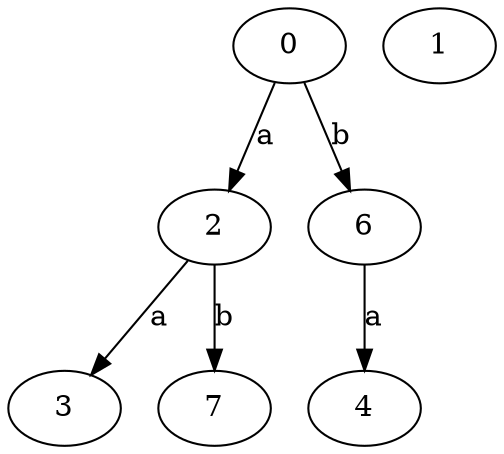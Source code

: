 strict digraph  {
2;
3;
0;
4;
6;
1;
7;
2 -> 3  [label=a];
2 -> 7  [label=b];
0 -> 2  [label=a];
0 -> 6  [label=b];
6 -> 4  [label=a];
}
